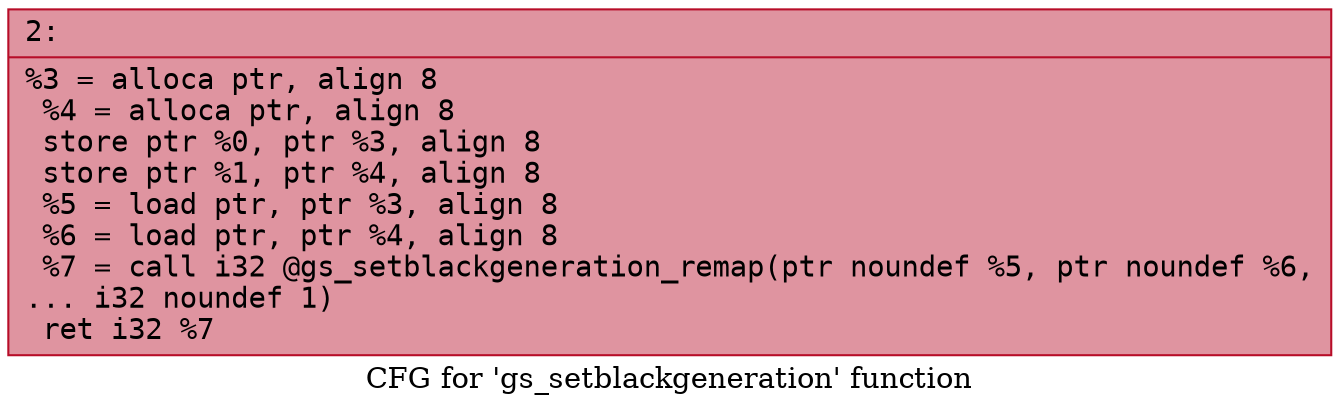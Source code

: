 digraph "CFG for 'gs_setblackgeneration' function" {
	label="CFG for 'gs_setblackgeneration' function";

	Node0x600000536530 [shape=record,color="#b70d28ff", style=filled, fillcolor="#b70d2870" fontname="Courier",label="{2:\l|  %3 = alloca ptr, align 8\l  %4 = alloca ptr, align 8\l  store ptr %0, ptr %3, align 8\l  store ptr %1, ptr %4, align 8\l  %5 = load ptr, ptr %3, align 8\l  %6 = load ptr, ptr %4, align 8\l  %7 = call i32 @gs_setblackgeneration_remap(ptr noundef %5, ptr noundef %6,\l... i32 noundef 1)\l  ret i32 %7\l}"];
}
